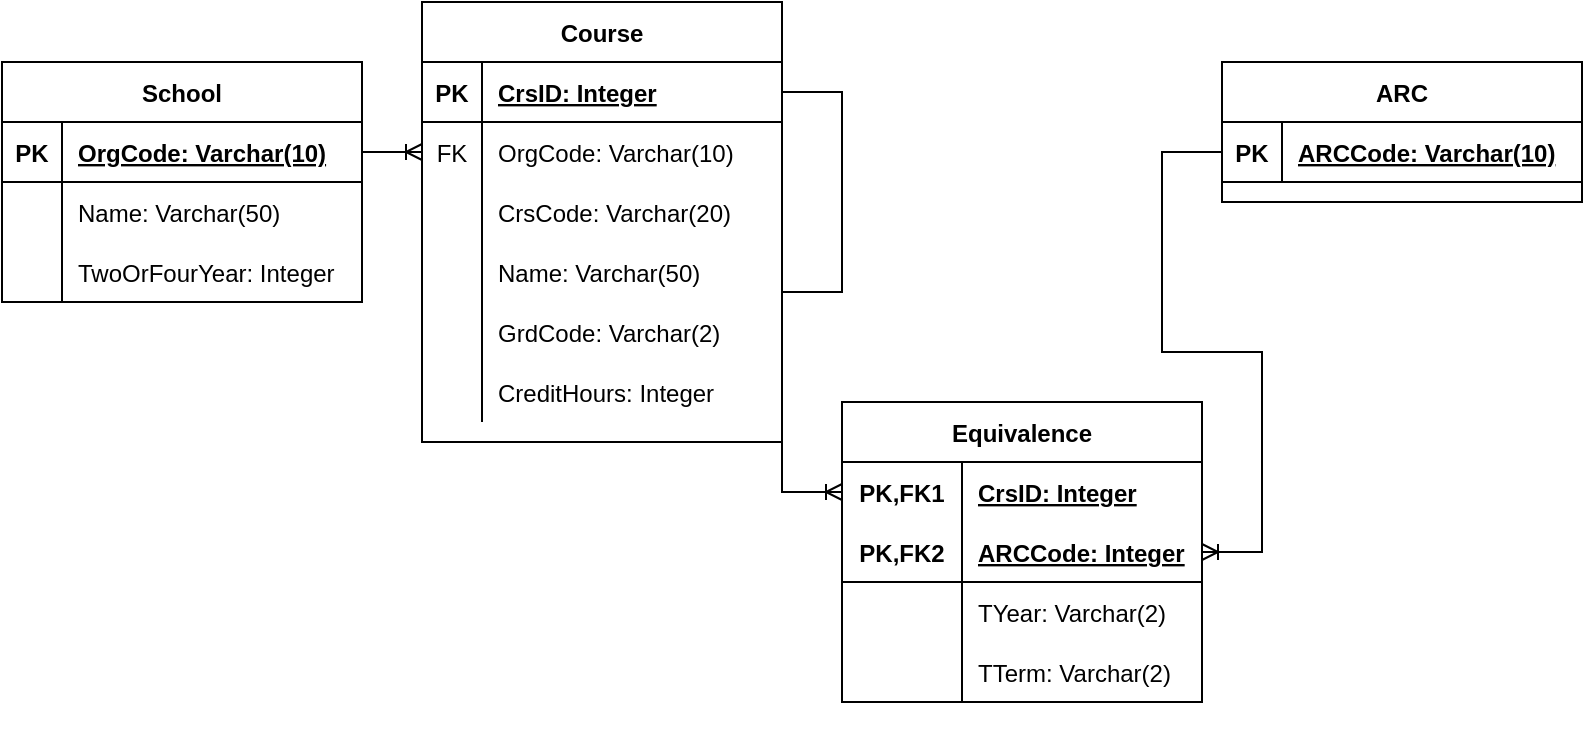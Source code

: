 <mxfile version="20.5.1" type="device"><diagram id="NQ36-Ynh9sEQ6vOn0SxF" name="Page-1"><mxGraphModel dx="946" dy="646" grid="1" gridSize="10" guides="1" tooltips="1" connect="1" arrows="1" fold="1" page="1" pageScale="1" pageWidth="850" pageHeight="1100" math="0" shadow="0"><root><mxCell id="0"/><mxCell id="1" parent="0"/><mxCell id="iDIJE4WDe53WYDnQjFC--6" value="Equivalence" style="shape=table;startSize=30;container=1;collapsible=1;childLayout=tableLayout;fixedRows=1;rowLines=0;fontStyle=1;align=center;resizeLast=1;" vertex="1" parent="1"><mxGeometry x="450" y="290" width="180" height="150" as="geometry"/></mxCell><mxCell id="iDIJE4WDe53WYDnQjFC--7" value="" style="shape=tableRow;horizontal=0;startSize=0;swimlaneHead=0;swimlaneBody=0;fillColor=none;collapsible=0;dropTarget=0;points=[[0,0.5],[1,0.5]];portConstraint=eastwest;top=0;left=0;right=0;bottom=0;" vertex="1" parent="iDIJE4WDe53WYDnQjFC--6"><mxGeometry y="30" width="180" height="30" as="geometry"/></mxCell><mxCell id="iDIJE4WDe53WYDnQjFC--8" value="PK,FK1" style="shape=partialRectangle;connectable=0;fillColor=none;top=0;left=0;bottom=0;right=0;fontStyle=1;overflow=hidden;" vertex="1" parent="iDIJE4WDe53WYDnQjFC--7"><mxGeometry width="60" height="30" as="geometry"><mxRectangle width="60" height="30" as="alternateBounds"/></mxGeometry></mxCell><mxCell id="iDIJE4WDe53WYDnQjFC--9" value="CrsID: Integer" style="shape=partialRectangle;connectable=0;fillColor=none;top=0;left=0;bottom=0;right=0;align=left;spacingLeft=6;fontStyle=5;overflow=hidden;" vertex="1" parent="iDIJE4WDe53WYDnQjFC--7"><mxGeometry x="60" width="120" height="30" as="geometry"><mxRectangle width="120" height="30" as="alternateBounds"/></mxGeometry></mxCell><mxCell id="iDIJE4WDe53WYDnQjFC--10" value="" style="shape=tableRow;horizontal=0;startSize=0;swimlaneHead=0;swimlaneBody=0;fillColor=none;collapsible=0;dropTarget=0;points=[[0,0.5],[1,0.5]];portConstraint=eastwest;top=0;left=0;right=0;bottom=1;" vertex="1" parent="iDIJE4WDe53WYDnQjFC--6"><mxGeometry y="60" width="180" height="30" as="geometry"/></mxCell><mxCell id="iDIJE4WDe53WYDnQjFC--11" value="PK,FK2" style="shape=partialRectangle;connectable=0;fillColor=none;top=0;left=0;bottom=0;right=0;fontStyle=1;overflow=hidden;" vertex="1" parent="iDIJE4WDe53WYDnQjFC--10"><mxGeometry width="60" height="30" as="geometry"><mxRectangle width="60" height="30" as="alternateBounds"/></mxGeometry></mxCell><mxCell id="iDIJE4WDe53WYDnQjFC--12" value="ARCCode: Integer" style="shape=partialRectangle;connectable=0;fillColor=none;top=0;left=0;bottom=0;right=0;align=left;spacingLeft=6;fontStyle=5;overflow=hidden;" vertex="1" parent="iDIJE4WDe53WYDnQjFC--10"><mxGeometry x="60" width="120" height="30" as="geometry"><mxRectangle width="120" height="30" as="alternateBounds"/></mxGeometry></mxCell><mxCell id="iDIJE4WDe53WYDnQjFC--13" value="" style="shape=tableRow;horizontal=0;startSize=0;swimlaneHead=0;swimlaneBody=0;fillColor=none;collapsible=0;dropTarget=0;points=[[0,0.5],[1,0.5]];portConstraint=eastwest;top=0;left=0;right=0;bottom=0;" vertex="1" parent="iDIJE4WDe53WYDnQjFC--6"><mxGeometry y="90" width="180" height="30" as="geometry"/></mxCell><mxCell id="iDIJE4WDe53WYDnQjFC--14" value="" style="shape=partialRectangle;connectable=0;fillColor=none;top=0;left=0;bottom=0;right=0;editable=1;overflow=hidden;" vertex="1" parent="iDIJE4WDe53WYDnQjFC--13"><mxGeometry width="60" height="30" as="geometry"><mxRectangle width="60" height="30" as="alternateBounds"/></mxGeometry></mxCell><mxCell id="iDIJE4WDe53WYDnQjFC--15" value="TYear: Varchar(2)" style="shape=partialRectangle;connectable=0;fillColor=none;top=0;left=0;bottom=0;right=0;align=left;spacingLeft=6;overflow=hidden;" vertex="1" parent="iDIJE4WDe53WYDnQjFC--13"><mxGeometry x="60" width="120" height="30" as="geometry"><mxRectangle width="120" height="30" as="alternateBounds"/></mxGeometry></mxCell><mxCell id="iDIJE4WDe53WYDnQjFC--16" value="" style="shape=tableRow;horizontal=0;startSize=0;swimlaneHead=0;swimlaneBody=0;fillColor=none;collapsible=0;dropTarget=0;points=[[0,0.5],[1,0.5]];portConstraint=eastwest;top=0;left=0;right=0;bottom=0;" vertex="1" parent="iDIJE4WDe53WYDnQjFC--6"><mxGeometry y="120" width="180" height="30" as="geometry"/></mxCell><mxCell id="iDIJE4WDe53WYDnQjFC--17" value="" style="shape=partialRectangle;connectable=0;fillColor=none;top=0;left=0;bottom=0;right=0;editable=1;overflow=hidden;" vertex="1" parent="iDIJE4WDe53WYDnQjFC--16"><mxGeometry width="60" height="30" as="geometry"><mxRectangle width="60" height="30" as="alternateBounds"/></mxGeometry></mxCell><mxCell id="iDIJE4WDe53WYDnQjFC--18" value="TTerm: Varchar(2)" style="shape=partialRectangle;connectable=0;fillColor=none;top=0;left=0;bottom=0;right=0;align=left;spacingLeft=6;overflow=hidden;" vertex="1" parent="iDIJE4WDe53WYDnQjFC--16"><mxGeometry x="60" width="120" height="30" as="geometry"><mxRectangle width="120" height="30" as="alternateBounds"/></mxGeometry></mxCell><mxCell id="iDIJE4WDe53WYDnQjFC--32" value="School" style="shape=table;startSize=30;container=1;collapsible=1;childLayout=tableLayout;fixedRows=1;rowLines=0;fontStyle=1;align=center;resizeLast=1;" vertex="1" parent="1"><mxGeometry x="30" y="120" width="180" height="120" as="geometry"/></mxCell><mxCell id="iDIJE4WDe53WYDnQjFC--33" value="" style="shape=tableRow;horizontal=0;startSize=0;swimlaneHead=0;swimlaneBody=0;fillColor=none;collapsible=0;dropTarget=0;points=[[0,0.5],[1,0.5]];portConstraint=eastwest;top=0;left=0;right=0;bottom=1;" vertex="1" parent="iDIJE4WDe53WYDnQjFC--32"><mxGeometry y="30" width="180" height="30" as="geometry"/></mxCell><mxCell id="iDIJE4WDe53WYDnQjFC--34" value="PK" style="shape=partialRectangle;connectable=0;fillColor=none;top=0;left=0;bottom=0;right=0;fontStyle=1;overflow=hidden;" vertex="1" parent="iDIJE4WDe53WYDnQjFC--33"><mxGeometry width="30" height="30" as="geometry"><mxRectangle width="30" height="30" as="alternateBounds"/></mxGeometry></mxCell><mxCell id="iDIJE4WDe53WYDnQjFC--35" value="OrgCode: Varchar(10)" style="shape=partialRectangle;connectable=0;fillColor=none;top=0;left=0;bottom=0;right=0;align=left;spacingLeft=6;fontStyle=5;overflow=hidden;" vertex="1" parent="iDIJE4WDe53WYDnQjFC--33"><mxGeometry x="30" width="150" height="30" as="geometry"><mxRectangle width="150" height="30" as="alternateBounds"/></mxGeometry></mxCell><mxCell id="iDIJE4WDe53WYDnQjFC--36" value="" style="shape=tableRow;horizontal=0;startSize=0;swimlaneHead=0;swimlaneBody=0;fillColor=none;collapsible=0;dropTarget=0;points=[[0,0.5],[1,0.5]];portConstraint=eastwest;top=0;left=0;right=0;bottom=0;" vertex="1" parent="iDIJE4WDe53WYDnQjFC--32"><mxGeometry y="60" width="180" height="30" as="geometry"/></mxCell><mxCell id="iDIJE4WDe53WYDnQjFC--37" value="" style="shape=partialRectangle;connectable=0;fillColor=none;top=0;left=0;bottom=0;right=0;editable=1;overflow=hidden;" vertex="1" parent="iDIJE4WDe53WYDnQjFC--36"><mxGeometry width="30" height="30" as="geometry"><mxRectangle width="30" height="30" as="alternateBounds"/></mxGeometry></mxCell><mxCell id="iDIJE4WDe53WYDnQjFC--38" value="Name: Varchar(50)" style="shape=partialRectangle;connectable=0;fillColor=none;top=0;left=0;bottom=0;right=0;align=left;spacingLeft=6;overflow=hidden;" vertex="1" parent="iDIJE4WDe53WYDnQjFC--36"><mxGeometry x="30" width="150" height="30" as="geometry"><mxRectangle width="150" height="30" as="alternateBounds"/></mxGeometry></mxCell><mxCell id="iDIJE4WDe53WYDnQjFC--39" value="" style="shape=tableRow;horizontal=0;startSize=0;swimlaneHead=0;swimlaneBody=0;fillColor=none;collapsible=0;dropTarget=0;points=[[0,0.5],[1,0.5]];portConstraint=eastwest;top=0;left=0;right=0;bottom=0;" vertex="1" parent="iDIJE4WDe53WYDnQjFC--32"><mxGeometry y="90" width="180" height="30" as="geometry"/></mxCell><mxCell id="iDIJE4WDe53WYDnQjFC--40" value="" style="shape=partialRectangle;connectable=0;fillColor=none;top=0;left=0;bottom=0;right=0;editable=1;overflow=hidden;" vertex="1" parent="iDIJE4WDe53WYDnQjFC--39"><mxGeometry width="30" height="30" as="geometry"><mxRectangle width="30" height="30" as="alternateBounds"/></mxGeometry></mxCell><mxCell id="iDIJE4WDe53WYDnQjFC--41" value="TwoOrFourYear: Integer" style="shape=partialRectangle;connectable=0;fillColor=none;top=0;left=0;bottom=0;right=0;align=left;spacingLeft=6;overflow=hidden;" vertex="1" parent="iDIJE4WDe53WYDnQjFC--39"><mxGeometry x="30" width="150" height="30" as="geometry"><mxRectangle width="150" height="30" as="alternateBounds"/></mxGeometry></mxCell><mxCell id="iDIJE4WDe53WYDnQjFC--71" value="" style="shape=tableRow;horizontal=0;startSize=0;swimlaneHead=0;swimlaneBody=0;fillColor=none;collapsible=0;dropTarget=0;points=[[0,0.5],[1,0.5]];portConstraint=eastwest;top=0;left=0;right=0;bottom=0;" vertex="1" parent="1"><mxGeometry x="550" y="280" width="180" height="30" as="geometry"/></mxCell><mxCell id="iDIJE4WDe53WYDnQjFC--72" value="" style="shape=partialRectangle;connectable=0;fillColor=none;top=0;left=0;bottom=0;right=0;editable=1;overflow=hidden;" vertex="1" parent="iDIJE4WDe53WYDnQjFC--71"><mxGeometry width="30" height="30" as="geometry"><mxRectangle width="30" height="30" as="alternateBounds"/></mxGeometry></mxCell><mxCell id="iDIJE4WDe53WYDnQjFC--87" value="" style="edgeStyle=entityRelationEdgeStyle;fontSize=12;html=1;endArrow=ERoneToMany;rounded=0;entryX=0;entryY=0.5;entryDx=0;entryDy=0;exitX=1;exitY=0.5;exitDx=0;exitDy=0;" edge="1" parent="1" source="iDIJE4WDe53WYDnQjFC--33" target="iDIJE4WDe53WYDnQjFC--94"><mxGeometry width="100" height="100" relative="1" as="geometry"><mxPoint x="370" y="360" as="sourcePoint"/><mxPoint x="470" y="260" as="targetPoint"/></mxGeometry></mxCell><mxCell id="iDIJE4WDe53WYDnQjFC--88" value="" style="edgeStyle=entityRelationEdgeStyle;fontSize=12;html=1;endArrow=ERoneToMany;rounded=0;exitX=0;exitY=0.5;exitDx=0;exitDy=0;entryX=1;entryY=0.5;entryDx=0;entryDy=0;" edge="1" parent="1" source="iDIJE4WDe53WYDnQjFC--104" target="iDIJE4WDe53WYDnQjFC--10"><mxGeometry width="100" height="100" relative="1" as="geometry"><mxPoint x="370" y="360" as="sourcePoint"/><mxPoint x="470" y="260" as="targetPoint"/></mxGeometry></mxCell><mxCell id="iDIJE4WDe53WYDnQjFC--89" value="" style="edgeStyle=entityRelationEdgeStyle;fontSize=12;html=1;endArrow=ERoneToMany;rounded=0;exitX=1;exitY=0.5;exitDx=0;exitDy=0;entryX=0;entryY=0.5;entryDx=0;entryDy=0;" edge="1" parent="1" source="iDIJE4WDe53WYDnQjFC--91" target="iDIJE4WDe53WYDnQjFC--7"><mxGeometry width="100" height="100" relative="1" as="geometry"><mxPoint x="370" y="360" as="sourcePoint"/><mxPoint x="420" y="350" as="targetPoint"/></mxGeometry></mxCell><mxCell id="iDIJE4WDe53WYDnQjFC--90" value="Course" style="shape=table;startSize=30;container=1;collapsible=1;childLayout=tableLayout;fixedRows=1;rowLines=0;fontStyle=1;align=center;resizeLast=1;" vertex="1" parent="1"><mxGeometry x="240" y="90" width="180" height="220" as="geometry"/></mxCell><mxCell id="iDIJE4WDe53WYDnQjFC--91" value="" style="shape=tableRow;horizontal=0;startSize=0;swimlaneHead=0;swimlaneBody=0;fillColor=none;collapsible=0;dropTarget=0;points=[[0,0.5],[1,0.5]];portConstraint=eastwest;top=0;left=0;right=0;bottom=1;" vertex="1" parent="iDIJE4WDe53WYDnQjFC--90"><mxGeometry y="30" width="180" height="30" as="geometry"/></mxCell><mxCell id="iDIJE4WDe53WYDnQjFC--92" value="PK" style="shape=partialRectangle;connectable=0;fillColor=none;top=0;left=0;bottom=0;right=0;fontStyle=1;overflow=hidden;" vertex="1" parent="iDIJE4WDe53WYDnQjFC--91"><mxGeometry width="30" height="30" as="geometry"><mxRectangle width="30" height="30" as="alternateBounds"/></mxGeometry></mxCell><mxCell id="iDIJE4WDe53WYDnQjFC--93" value="CrsID: Integer" style="shape=partialRectangle;connectable=0;fillColor=none;top=0;left=0;bottom=0;right=0;align=left;spacingLeft=6;fontStyle=5;overflow=hidden;" vertex="1" parent="iDIJE4WDe53WYDnQjFC--91"><mxGeometry x="30" width="150" height="30" as="geometry"><mxRectangle width="150" height="30" as="alternateBounds"/></mxGeometry></mxCell><mxCell id="iDIJE4WDe53WYDnQjFC--94" value="" style="shape=tableRow;horizontal=0;startSize=0;swimlaneHead=0;swimlaneBody=0;fillColor=none;collapsible=0;dropTarget=0;points=[[0,0.5],[1,0.5]];portConstraint=eastwest;top=0;left=0;right=0;bottom=0;" vertex="1" parent="iDIJE4WDe53WYDnQjFC--90"><mxGeometry y="60" width="180" height="30" as="geometry"/></mxCell><mxCell id="iDIJE4WDe53WYDnQjFC--95" value="FK" style="shape=partialRectangle;connectable=0;fillColor=none;top=0;left=0;bottom=0;right=0;editable=1;overflow=hidden;" vertex="1" parent="iDIJE4WDe53WYDnQjFC--94"><mxGeometry width="30" height="30" as="geometry"><mxRectangle width="30" height="30" as="alternateBounds"/></mxGeometry></mxCell><mxCell id="iDIJE4WDe53WYDnQjFC--96" value="OrgCode: Varchar(10)" style="shape=partialRectangle;connectable=0;fillColor=none;top=0;left=0;bottom=0;right=0;align=left;spacingLeft=6;overflow=hidden;" vertex="1" parent="iDIJE4WDe53WYDnQjFC--94"><mxGeometry x="30" width="150" height="30" as="geometry"><mxRectangle width="150" height="30" as="alternateBounds"/></mxGeometry></mxCell><mxCell id="iDIJE4WDe53WYDnQjFC--97" value="" style="shape=tableRow;horizontal=0;startSize=0;swimlaneHead=0;swimlaneBody=0;fillColor=none;collapsible=0;dropTarget=0;points=[[0,0.5],[1,0.5]];portConstraint=eastwest;top=0;left=0;right=0;bottom=0;" vertex="1" parent="iDIJE4WDe53WYDnQjFC--90"><mxGeometry y="90" width="180" height="30" as="geometry"/></mxCell><mxCell id="iDIJE4WDe53WYDnQjFC--98" value="" style="shape=partialRectangle;connectable=0;fillColor=none;top=0;left=0;bottom=0;right=0;editable=1;overflow=hidden;" vertex="1" parent="iDIJE4WDe53WYDnQjFC--97"><mxGeometry width="30" height="30" as="geometry"><mxRectangle width="30" height="30" as="alternateBounds"/></mxGeometry></mxCell><mxCell id="iDIJE4WDe53WYDnQjFC--99" value="CrsCode: Varchar(20)" style="shape=partialRectangle;connectable=0;fillColor=none;top=0;left=0;bottom=0;right=0;align=left;spacingLeft=6;overflow=hidden;" vertex="1" parent="iDIJE4WDe53WYDnQjFC--97"><mxGeometry x="30" width="150" height="30" as="geometry"><mxRectangle width="150" height="30" as="alternateBounds"/></mxGeometry></mxCell><mxCell id="iDIJE4WDe53WYDnQjFC--100" value="" style="shape=tableRow;horizontal=0;startSize=0;swimlaneHead=0;swimlaneBody=0;fillColor=none;collapsible=0;dropTarget=0;points=[[0,0.5],[1,0.5]];portConstraint=eastwest;top=0;left=0;right=0;bottom=0;" vertex="1" parent="iDIJE4WDe53WYDnQjFC--90"><mxGeometry y="120" width="180" height="30" as="geometry"/></mxCell><mxCell id="iDIJE4WDe53WYDnQjFC--101" value="" style="shape=partialRectangle;connectable=0;fillColor=none;top=0;left=0;bottom=0;right=0;editable=1;overflow=hidden;" vertex="1" parent="iDIJE4WDe53WYDnQjFC--100"><mxGeometry width="30" height="30" as="geometry"><mxRectangle width="30" height="30" as="alternateBounds"/></mxGeometry></mxCell><mxCell id="iDIJE4WDe53WYDnQjFC--102" value="Name: Varchar(50)" style="shape=partialRectangle;connectable=0;fillColor=none;top=0;left=0;bottom=0;right=0;align=left;spacingLeft=6;overflow=hidden;" vertex="1" parent="iDIJE4WDe53WYDnQjFC--100"><mxGeometry x="30" width="150" height="30" as="geometry"><mxRectangle width="150" height="30" as="alternateBounds"/></mxGeometry></mxCell><mxCell id="iDIJE4WDe53WYDnQjFC--125" value="" style="shape=tableRow;horizontal=0;startSize=0;swimlaneHead=0;swimlaneBody=0;fillColor=none;collapsible=0;dropTarget=0;points=[[0,0.5],[1,0.5]];portConstraint=eastwest;top=0;left=0;right=0;bottom=0;" vertex="1" parent="iDIJE4WDe53WYDnQjFC--90"><mxGeometry y="150" width="180" height="30" as="geometry"/></mxCell><mxCell id="iDIJE4WDe53WYDnQjFC--126" value="" style="shape=partialRectangle;connectable=0;fillColor=none;top=0;left=0;bottom=0;right=0;fontStyle=0;overflow=hidden;" vertex="1" parent="iDIJE4WDe53WYDnQjFC--125"><mxGeometry width="30" height="30" as="geometry"><mxRectangle width="30" height="30" as="alternateBounds"/></mxGeometry></mxCell><mxCell id="iDIJE4WDe53WYDnQjFC--127" value="GrdCode: Varchar(2)" style="shape=partialRectangle;connectable=0;fillColor=none;top=0;left=0;bottom=0;right=0;align=left;spacingLeft=6;fontStyle=0;overflow=hidden;" vertex="1" parent="iDIJE4WDe53WYDnQjFC--125"><mxGeometry x="30" width="150" height="30" as="geometry"><mxRectangle width="150" height="30" as="alternateBounds"/></mxGeometry></mxCell><mxCell id="iDIJE4WDe53WYDnQjFC--129" value="" style="shape=tableRow;horizontal=0;startSize=0;swimlaneHead=0;swimlaneBody=0;fillColor=none;collapsible=0;dropTarget=0;points=[[0,0.5],[1,0.5]];portConstraint=eastwest;top=0;left=0;right=0;bottom=0;" vertex="1" parent="iDIJE4WDe53WYDnQjFC--90"><mxGeometry y="180" width="180" height="30" as="geometry"/></mxCell><mxCell id="iDIJE4WDe53WYDnQjFC--130" value="" style="shape=partialRectangle;connectable=0;fillColor=none;top=0;left=0;bottom=0;right=0;fontStyle=0;overflow=hidden;" vertex="1" parent="iDIJE4WDe53WYDnQjFC--129"><mxGeometry width="30" height="30" as="geometry"><mxRectangle width="30" height="30" as="alternateBounds"/></mxGeometry></mxCell><mxCell id="iDIJE4WDe53WYDnQjFC--131" value="CreditHours: Integer" style="shape=partialRectangle;connectable=0;fillColor=none;top=0;left=0;bottom=0;right=0;align=left;spacingLeft=6;fontStyle=0;overflow=hidden;" vertex="1" parent="iDIJE4WDe53WYDnQjFC--129"><mxGeometry x="30" width="150" height="30" as="geometry"><mxRectangle width="150" height="30" as="alternateBounds"/></mxGeometry></mxCell><mxCell id="iDIJE4WDe53WYDnQjFC--103" value="ARC" style="shape=table;startSize=30;container=1;collapsible=1;childLayout=tableLayout;fixedRows=1;rowLines=0;fontStyle=1;align=center;resizeLast=1;" vertex="1" parent="1"><mxGeometry x="640" y="120" width="180" height="70" as="geometry"/></mxCell><mxCell id="iDIJE4WDe53WYDnQjFC--104" value="" style="shape=tableRow;horizontal=0;startSize=0;swimlaneHead=0;swimlaneBody=0;fillColor=none;collapsible=0;dropTarget=0;points=[[0,0.5],[1,0.5]];portConstraint=eastwest;top=0;left=0;right=0;bottom=1;" vertex="1" parent="iDIJE4WDe53WYDnQjFC--103"><mxGeometry y="30" width="180" height="30" as="geometry"/></mxCell><mxCell id="iDIJE4WDe53WYDnQjFC--105" value="PK" style="shape=partialRectangle;connectable=0;fillColor=none;top=0;left=0;bottom=0;right=0;fontStyle=1;overflow=hidden;" vertex="1" parent="iDIJE4WDe53WYDnQjFC--104"><mxGeometry width="30" height="30" as="geometry"><mxRectangle width="30" height="30" as="alternateBounds"/></mxGeometry></mxCell><mxCell id="iDIJE4WDe53WYDnQjFC--106" value="ARCCode: Varchar(10)" style="shape=partialRectangle;connectable=0;fillColor=none;top=0;left=0;bottom=0;right=0;align=left;spacingLeft=6;fontStyle=5;overflow=hidden;" vertex="1" parent="iDIJE4WDe53WYDnQjFC--104"><mxGeometry x="30" width="150" height="30" as="geometry"><mxRectangle width="150" height="30" as="alternateBounds"/></mxGeometry></mxCell><mxCell id="iDIJE4WDe53WYDnQjFC--117" value="" style="shape=tableRow;horizontal=0;startSize=0;swimlaneHead=0;swimlaneBody=0;fillColor=none;collapsible=0;dropTarget=0;points=[[0,0.5],[1,0.5]];portConstraint=eastwest;top=0;left=0;right=0;bottom=0;" vertex="1" parent="1"><mxGeometry x="440" y="430" width="180" height="30" as="geometry"/></mxCell></root></mxGraphModel></diagram></mxfile>